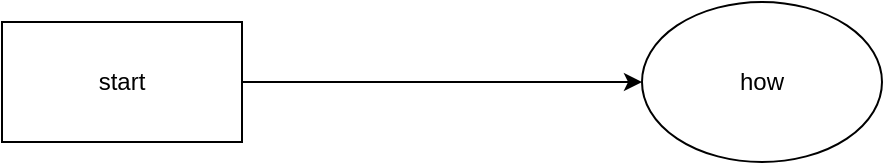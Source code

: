 <mxfile version="14.9.9" type="github">
  <diagram id="T_6l9aIWt_4kM186MMJK" name="Page-1">
    <mxGraphModel dx="1422" dy="762" grid="1" gridSize="10" guides="1" tooltips="1" connect="1" arrows="1" fold="1" page="1" pageScale="1" pageWidth="827" pageHeight="1169" math="0" shadow="0">
      <root>
        <mxCell id="0" />
        <mxCell id="1" parent="0" />
        <mxCell id="0wFGY2n9jMHoJdrD4emS-1" value="start" style="rounded=0;whiteSpace=wrap;html=1;" vertex="1" parent="1">
          <mxGeometry x="120" y="150" width="120" height="60" as="geometry" />
        </mxCell>
        <mxCell id="0wFGY2n9jMHoJdrD4emS-2" value="" style="endArrow=classic;html=1;exitX=1;exitY=0.5;exitDx=0;exitDy=0;entryX=0;entryY=0.5;entryDx=0;entryDy=0;" edge="1" parent="1" source="0wFGY2n9jMHoJdrD4emS-1" target="0wFGY2n9jMHoJdrD4emS-3">
          <mxGeometry width="50" height="50" relative="1" as="geometry">
            <mxPoint x="390" y="420" as="sourcePoint" />
            <mxPoint x="458" y="190" as="targetPoint" />
          </mxGeometry>
        </mxCell>
        <mxCell id="0wFGY2n9jMHoJdrD4emS-3" value="how" style="ellipse;whiteSpace=wrap;html=1;" vertex="1" parent="1">
          <mxGeometry x="440" y="140" width="120" height="80" as="geometry" />
        </mxCell>
      </root>
    </mxGraphModel>
  </diagram>
</mxfile>
